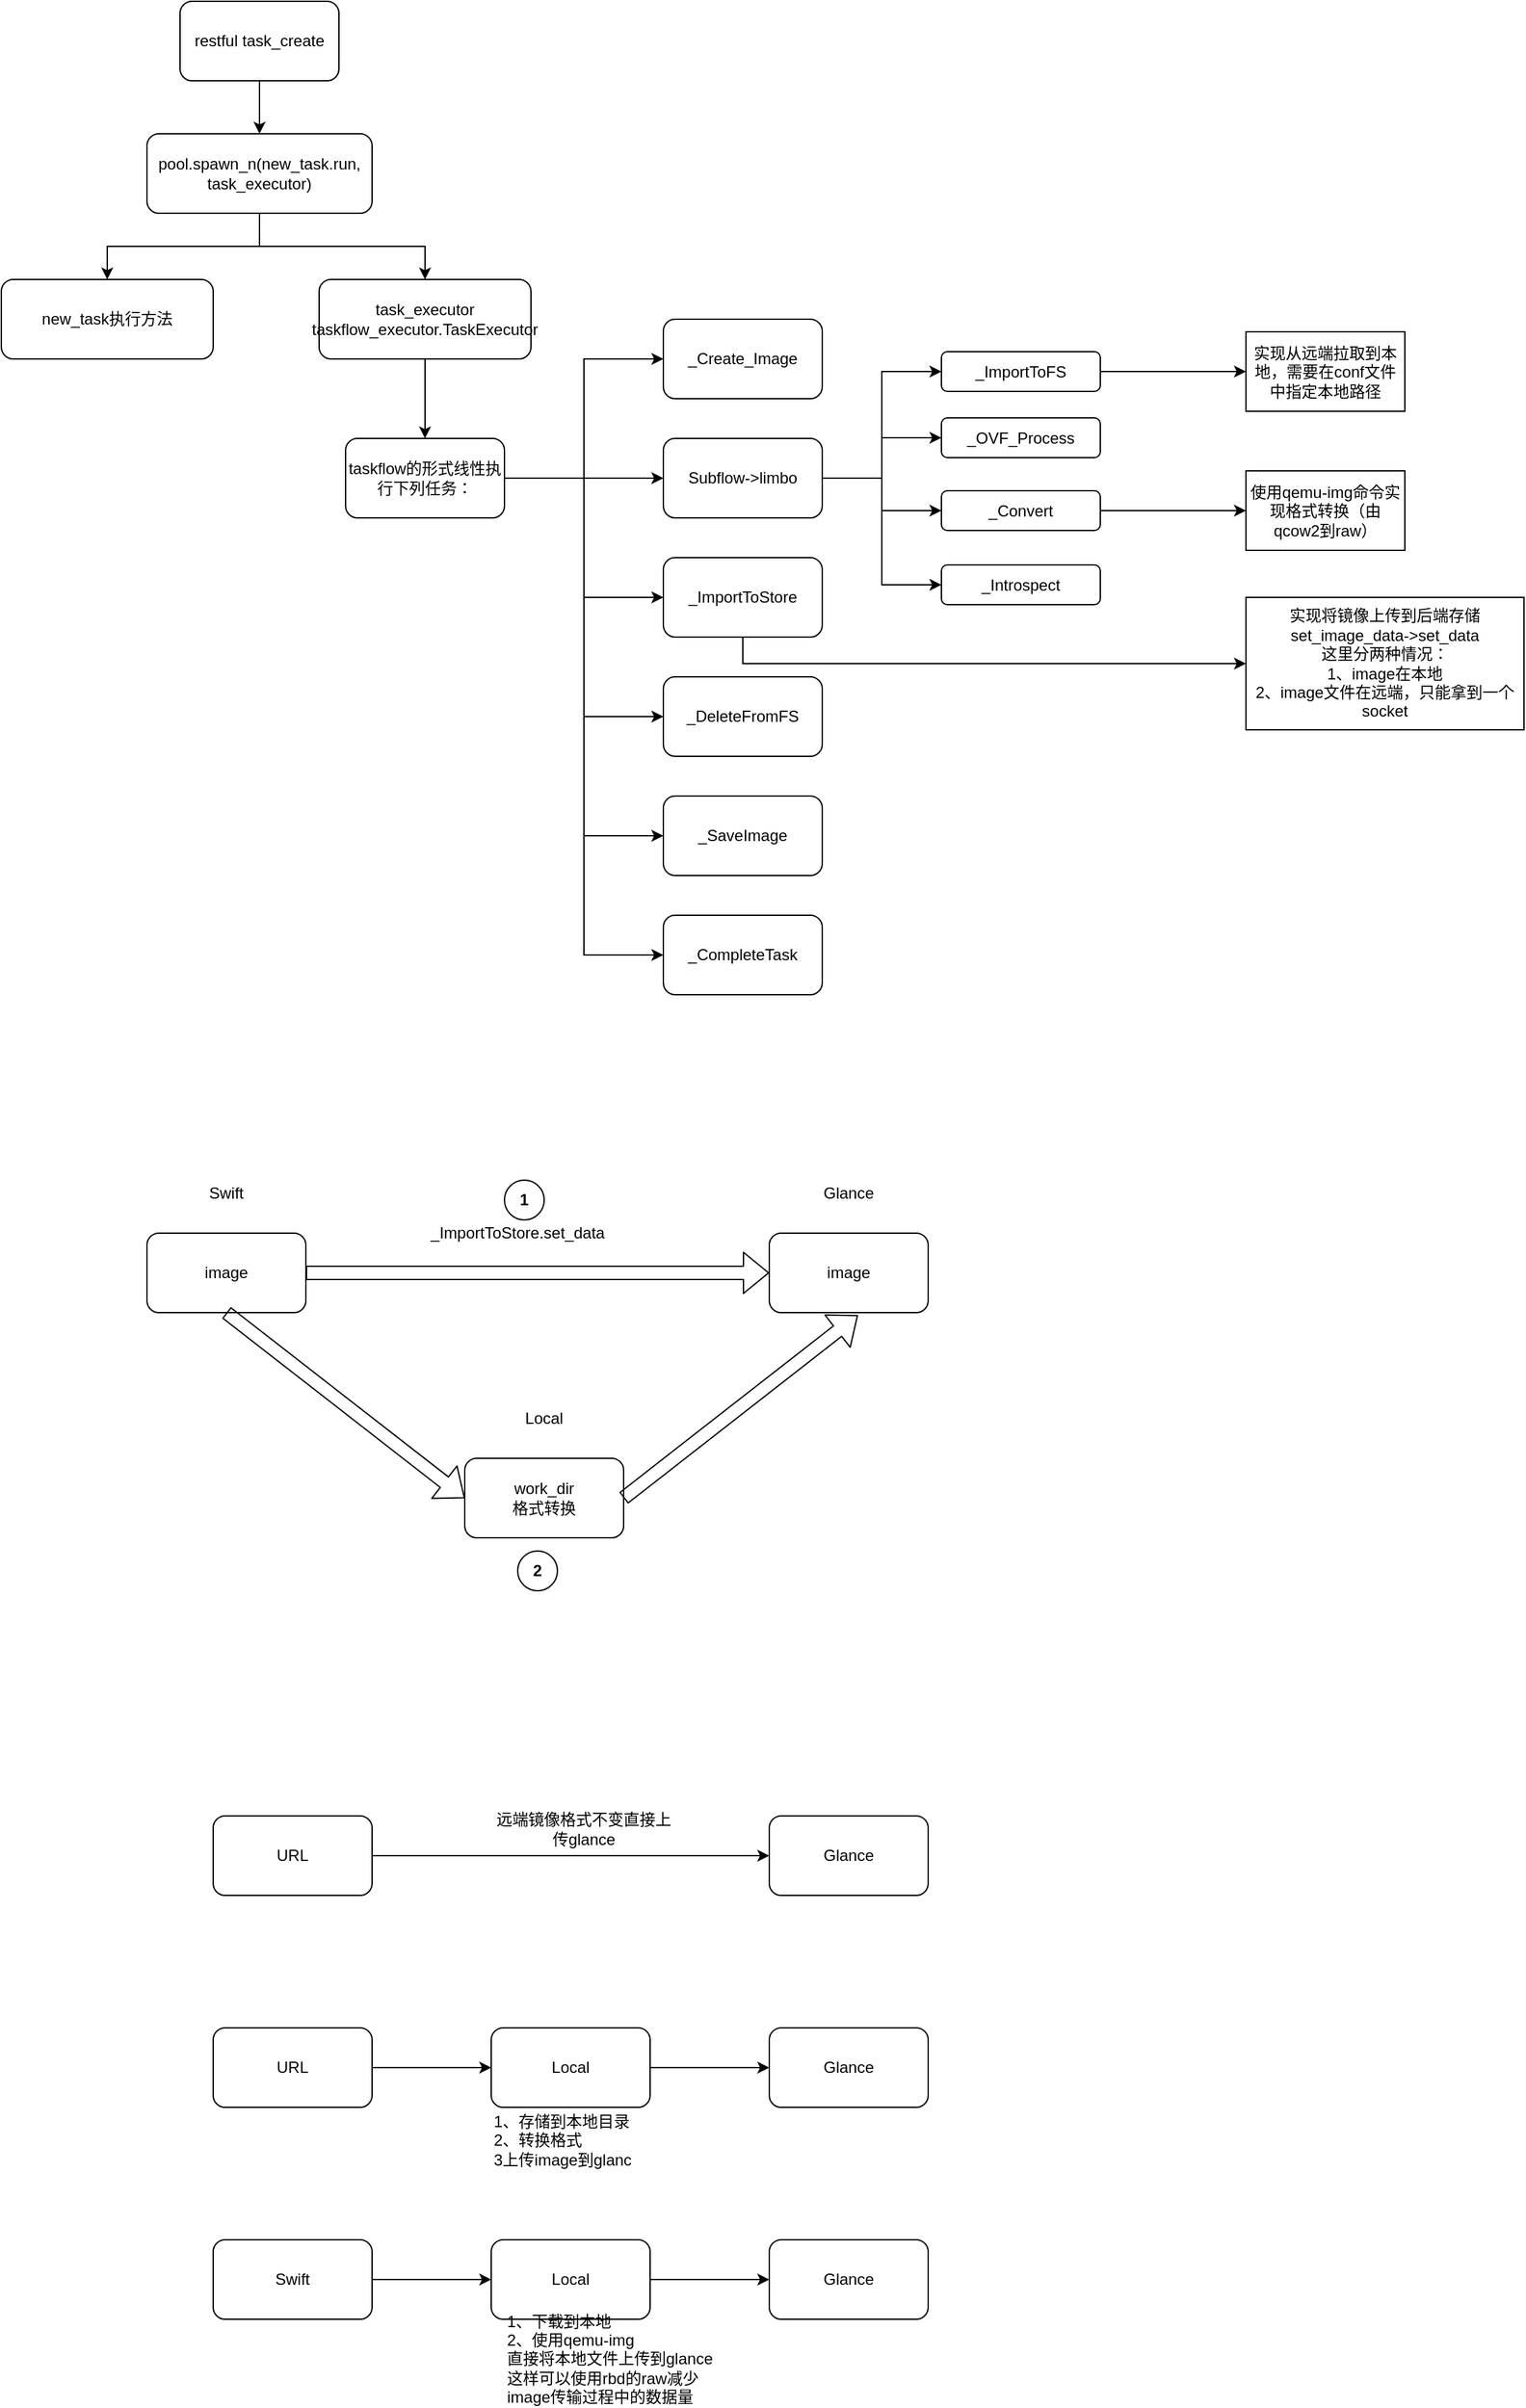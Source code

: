 <mxfile version="13.1.8" type="github"><diagram id="ROATx94r0ZDuZ6a80uTB" name="第 1 页"><mxGraphModel dx="946" dy="591" grid="1" gridSize="10" guides="1" tooltips="1" connect="1" arrows="1" fold="1" page="1" pageScale="1" pageWidth="3300" pageHeight="2339" math="0" shadow="0"><root><mxCell id="0"/><mxCell id="1" parent="0"/><mxCell id="6K42Kp4OFQmN4Fg_5j8x-5" style="edgeStyle=orthogonalEdgeStyle;rounded=0;orthogonalLoop=1;jettySize=auto;html=1;" edge="1" parent="1" source="6K42Kp4OFQmN4Fg_5j8x-1" target="6K42Kp4OFQmN4Fg_5j8x-3"><mxGeometry relative="1" as="geometry"/></mxCell><mxCell id="6K42Kp4OFQmN4Fg_5j8x-6" style="edgeStyle=orthogonalEdgeStyle;rounded=0;orthogonalLoop=1;jettySize=auto;html=1;entryX=0.5;entryY=0;entryDx=0;entryDy=0;" edge="1" parent="1" source="6K42Kp4OFQmN4Fg_5j8x-1" target="6K42Kp4OFQmN4Fg_5j8x-2"><mxGeometry relative="1" as="geometry"/></mxCell><mxCell id="6K42Kp4OFQmN4Fg_5j8x-1" value="pool.spawn_n(new_task.run, task_executor)" style="rounded=1;whiteSpace=wrap;html=1;" vertex="1" parent="1"><mxGeometry x="140" y="120" width="170" height="60" as="geometry"/></mxCell><mxCell id="6K42Kp4OFQmN4Fg_5j8x-30" style="edgeStyle=orthogonalEdgeStyle;rounded=0;orthogonalLoop=1;jettySize=auto;html=1;entryX=0.5;entryY=0;entryDx=0;entryDy=0;" edge="1" parent="1" source="6K42Kp4OFQmN4Fg_5j8x-2" target="6K42Kp4OFQmN4Fg_5j8x-7"><mxGeometry relative="1" as="geometry"/></mxCell><mxCell id="6K42Kp4OFQmN4Fg_5j8x-2" value="task_executor&lt;br&gt;taskflow_executor.TaskExecutor" style="rounded=1;whiteSpace=wrap;html=1;" vertex="1" parent="1"><mxGeometry x="270" y="230" width="160" height="60" as="geometry"/></mxCell><mxCell id="6K42Kp4OFQmN4Fg_5j8x-3" value="new_task执行方法" style="rounded=1;whiteSpace=wrap;html=1;" vertex="1" parent="1"><mxGeometry x="30" y="230" width="160" height="60" as="geometry"/></mxCell><mxCell id="6K42Kp4OFQmN4Fg_5j8x-16" style="edgeStyle=orthogonalEdgeStyle;rounded=0;orthogonalLoop=1;jettySize=auto;html=1;entryX=0;entryY=0.5;entryDx=0;entryDy=0;" edge="1" parent="1" source="6K42Kp4OFQmN4Fg_5j8x-7" target="6K42Kp4OFQmN4Fg_5j8x-8"><mxGeometry relative="1" as="geometry"/></mxCell><mxCell id="6K42Kp4OFQmN4Fg_5j8x-17" style="edgeStyle=orthogonalEdgeStyle;rounded=0;orthogonalLoop=1;jettySize=auto;html=1;entryX=0;entryY=0.5;entryDx=0;entryDy=0;" edge="1" parent="1" source="6K42Kp4OFQmN4Fg_5j8x-7" target="6K42Kp4OFQmN4Fg_5j8x-9"><mxGeometry relative="1" as="geometry"/></mxCell><mxCell id="6K42Kp4OFQmN4Fg_5j8x-20" style="edgeStyle=orthogonalEdgeStyle;rounded=0;orthogonalLoop=1;jettySize=auto;html=1;entryX=0;entryY=0.5;entryDx=0;entryDy=0;" edge="1" parent="1" source="6K42Kp4OFQmN4Fg_5j8x-7" target="6K42Kp4OFQmN4Fg_5j8x-19"><mxGeometry relative="1" as="geometry"/></mxCell><mxCell id="6K42Kp4OFQmN4Fg_5j8x-24" style="edgeStyle=orthogonalEdgeStyle;rounded=0;orthogonalLoop=1;jettySize=auto;html=1;entryX=0;entryY=0.5;entryDx=0;entryDy=0;" edge="1" parent="1" source="6K42Kp4OFQmN4Fg_5j8x-7" target="6K42Kp4OFQmN4Fg_5j8x-21"><mxGeometry relative="1" as="geometry"/></mxCell><mxCell id="6K42Kp4OFQmN4Fg_5j8x-25" style="edgeStyle=orthogonalEdgeStyle;rounded=0;orthogonalLoop=1;jettySize=auto;html=1;entryX=0;entryY=0.5;entryDx=0;entryDy=0;" edge="1" parent="1" source="6K42Kp4OFQmN4Fg_5j8x-7" target="6K42Kp4OFQmN4Fg_5j8x-22"><mxGeometry relative="1" as="geometry"/></mxCell><mxCell id="6K42Kp4OFQmN4Fg_5j8x-26" style="edgeStyle=orthogonalEdgeStyle;rounded=0;orthogonalLoop=1;jettySize=auto;html=1;entryX=0;entryY=0.5;entryDx=0;entryDy=0;" edge="1" parent="1" source="6K42Kp4OFQmN4Fg_5j8x-7" target="6K42Kp4OFQmN4Fg_5j8x-23"><mxGeometry relative="1" as="geometry"/></mxCell><mxCell id="6K42Kp4OFQmN4Fg_5j8x-7" value="taskflow的形式线性执行下列任务：" style="rounded=1;whiteSpace=wrap;html=1;" vertex="1" parent="1"><mxGeometry x="290" y="350" width="120" height="60" as="geometry"/></mxCell><mxCell id="6K42Kp4OFQmN4Fg_5j8x-8" value="_Create_Image" style="rounded=1;whiteSpace=wrap;html=1;" vertex="1" parent="1"><mxGeometry x="530" y="260" width="120" height="60" as="geometry"/></mxCell><mxCell id="6K42Kp4OFQmN4Fg_5j8x-13" style="edgeStyle=orthogonalEdgeStyle;rounded=0;orthogonalLoop=1;jettySize=auto;html=1;entryX=0;entryY=0.5;entryDx=0;entryDy=0;" edge="1" parent="1" source="6K42Kp4OFQmN4Fg_5j8x-9" target="6K42Kp4OFQmN4Fg_5j8x-10"><mxGeometry relative="1" as="geometry"/></mxCell><mxCell id="6K42Kp4OFQmN4Fg_5j8x-14" style="edgeStyle=orthogonalEdgeStyle;rounded=0;orthogonalLoop=1;jettySize=auto;html=1;entryX=0;entryY=0.5;entryDx=0;entryDy=0;" edge="1" parent="1" source="6K42Kp4OFQmN4Fg_5j8x-9" target="6K42Kp4OFQmN4Fg_5j8x-11"><mxGeometry relative="1" as="geometry"/></mxCell><mxCell id="6K42Kp4OFQmN4Fg_5j8x-15" style="edgeStyle=orthogonalEdgeStyle;rounded=0;orthogonalLoop=1;jettySize=auto;html=1;entryX=0;entryY=0.5;entryDx=0;entryDy=0;" edge="1" parent="1" source="6K42Kp4OFQmN4Fg_5j8x-9" target="6K42Kp4OFQmN4Fg_5j8x-12"><mxGeometry relative="1" as="geometry"/></mxCell><mxCell id="6K42Kp4OFQmN4Fg_5j8x-29" style="edgeStyle=orthogonalEdgeStyle;rounded=0;orthogonalLoop=1;jettySize=auto;html=1;entryX=0;entryY=0.5;entryDx=0;entryDy=0;" edge="1" parent="1" source="6K42Kp4OFQmN4Fg_5j8x-9" target="6K42Kp4OFQmN4Fg_5j8x-28"><mxGeometry relative="1" as="geometry"/></mxCell><mxCell id="6K42Kp4OFQmN4Fg_5j8x-9" value="Subflow-&amp;gt;limbo" style="rounded=1;whiteSpace=wrap;html=1;" vertex="1" parent="1"><mxGeometry x="530" y="350" width="120" height="60" as="geometry"/></mxCell><mxCell id="6K42Kp4OFQmN4Fg_5j8x-10" value="_OVF_Process" style="rounded=1;whiteSpace=wrap;html=1;" vertex="1" parent="1"><mxGeometry x="740" y="334.5" width="120" height="30" as="geometry"/></mxCell><mxCell id="6K42Kp4OFQmN4Fg_5j8x-32" style="edgeStyle=orthogonalEdgeStyle;rounded=0;orthogonalLoop=1;jettySize=auto;html=1;entryX=0;entryY=0.5;entryDx=0;entryDy=0;" edge="1" parent="1" source="6K42Kp4OFQmN4Fg_5j8x-11" target="6K42Kp4OFQmN4Fg_5j8x-31"><mxGeometry relative="1" as="geometry"/></mxCell><mxCell id="6K42Kp4OFQmN4Fg_5j8x-11" value="_Convert" style="rounded=1;whiteSpace=wrap;html=1;" vertex="1" parent="1"><mxGeometry x="740" y="389.5" width="120" height="30" as="geometry"/></mxCell><mxCell id="6K42Kp4OFQmN4Fg_5j8x-12" value="_Introspect" style="rounded=1;whiteSpace=wrap;html=1;" vertex="1" parent="1"><mxGeometry x="740" y="445.5" width="120" height="30" as="geometry"/></mxCell><mxCell id="6K42Kp4OFQmN4Fg_5j8x-36" style="edgeStyle=orthogonalEdgeStyle;rounded=0;orthogonalLoop=1;jettySize=auto;html=1;entryX=0;entryY=0.5;entryDx=0;entryDy=0;" edge="1" parent="1" source="6K42Kp4OFQmN4Fg_5j8x-19" target="6K42Kp4OFQmN4Fg_5j8x-35"><mxGeometry relative="1" as="geometry"><Array as="points"><mxPoint x="590" y="520"/><mxPoint x="970" y="520"/></Array></mxGeometry></mxCell><mxCell id="6K42Kp4OFQmN4Fg_5j8x-19" value="_ImportToStore" style="rounded=1;whiteSpace=wrap;html=1;" vertex="1" parent="1"><mxGeometry x="530" y="440" width="120" height="60" as="geometry"/></mxCell><mxCell id="6K42Kp4OFQmN4Fg_5j8x-21" value="_DeleteFromFS" style="rounded=1;whiteSpace=wrap;html=1;" vertex="1" parent="1"><mxGeometry x="530" y="530" width="120" height="60" as="geometry"/></mxCell><mxCell id="6K42Kp4OFQmN4Fg_5j8x-22" value="_SaveImage" style="rounded=1;whiteSpace=wrap;html=1;" vertex="1" parent="1"><mxGeometry x="530" y="620" width="120" height="60" as="geometry"/></mxCell><mxCell id="6K42Kp4OFQmN4Fg_5j8x-23" value="_CompleteTask" style="rounded=1;whiteSpace=wrap;html=1;" vertex="1" parent="1"><mxGeometry x="530" y="710" width="120" height="60" as="geometry"/></mxCell><mxCell id="6K42Kp4OFQmN4Fg_5j8x-34" style="edgeStyle=orthogonalEdgeStyle;rounded=0;orthogonalLoop=1;jettySize=auto;html=1;entryX=0;entryY=0.5;entryDx=0;entryDy=0;" edge="1" parent="1" source="6K42Kp4OFQmN4Fg_5j8x-28" target="6K42Kp4OFQmN4Fg_5j8x-33"><mxGeometry relative="1" as="geometry"/></mxCell><mxCell id="6K42Kp4OFQmN4Fg_5j8x-28" value="_ImportToFS" style="rounded=1;whiteSpace=wrap;html=1;" vertex="1" parent="1"><mxGeometry x="740" y="284.5" width="120" height="30" as="geometry"/></mxCell><mxCell id="6K42Kp4OFQmN4Fg_5j8x-31" value="使用qemu-img命令实现格式转换（由qcow2到raw）" style="rounded=0;whiteSpace=wrap;html=1;" vertex="1" parent="1"><mxGeometry x="970" y="374.5" width="120" height="60" as="geometry"/></mxCell><mxCell id="6K42Kp4OFQmN4Fg_5j8x-33" value="实现从远端拉取到本地，需要在conf文件中指定本地路径" style="rounded=0;whiteSpace=wrap;html=1;" vertex="1" parent="1"><mxGeometry x="970" y="269.5" width="120" height="60" as="geometry"/></mxCell><mxCell id="6K42Kp4OFQmN4Fg_5j8x-35" value="实现将镜像上传到后端存储&lt;br&gt;set_image_data-&amp;gt;set_data&lt;br&gt;这里分两种情况：&lt;br&gt;1、image在本地&lt;br&gt;2、image文件在远端，只能拿到一个socket" style="rounded=0;whiteSpace=wrap;html=1;" vertex="1" parent="1"><mxGeometry x="970" y="470" width="210" height="100" as="geometry"/></mxCell><mxCell id="6K42Kp4OFQmN4Fg_5j8x-38" style="edgeStyle=orthogonalEdgeStyle;rounded=0;orthogonalLoop=1;jettySize=auto;html=1;entryX=0.5;entryY=0;entryDx=0;entryDy=0;" edge="1" parent="1" source="6K42Kp4OFQmN4Fg_5j8x-37" target="6K42Kp4OFQmN4Fg_5j8x-1"><mxGeometry relative="1" as="geometry"/></mxCell><mxCell id="6K42Kp4OFQmN4Fg_5j8x-37" value="restful task_create" style="rounded=1;whiteSpace=wrap;html=1;" vertex="1" parent="1"><mxGeometry x="165" y="20" width="120" height="60" as="geometry"/></mxCell><mxCell id="6K42Kp4OFQmN4Fg_5j8x-39" value="image" style="rounded=1;whiteSpace=wrap;html=1;" vertex="1" parent="1"><mxGeometry x="140" y="950" width="120" height="60" as="geometry"/></mxCell><mxCell id="6K42Kp4OFQmN4Fg_5j8x-40" value="Swift" style="text;html=1;strokeColor=none;fillColor=none;align=center;verticalAlign=middle;whiteSpace=wrap;rounded=0;" vertex="1" parent="1"><mxGeometry x="150" y="910" width="100" height="20" as="geometry"/></mxCell><mxCell id="6K42Kp4OFQmN4Fg_5j8x-41" value="work_dir&lt;br&gt;格式转换" style="rounded=1;whiteSpace=wrap;html=1;" vertex="1" parent="1"><mxGeometry x="380" y="1120" width="120" height="60" as="geometry"/></mxCell><mxCell id="6K42Kp4OFQmN4Fg_5j8x-42" value="Local" style="text;html=1;strokeColor=none;fillColor=none;align=center;verticalAlign=middle;whiteSpace=wrap;rounded=0;" vertex="1" parent="1"><mxGeometry x="420" y="1080" width="40" height="20" as="geometry"/></mxCell><mxCell id="6K42Kp4OFQmN4Fg_5j8x-43" value="image" style="rounded=1;whiteSpace=wrap;html=1;" vertex="1" parent="1"><mxGeometry x="610" y="950" width="120" height="60" as="geometry"/></mxCell><mxCell id="6K42Kp4OFQmN4Fg_5j8x-44" value="Glance" style="text;html=1;strokeColor=none;fillColor=none;align=center;verticalAlign=middle;whiteSpace=wrap;rounded=0;" vertex="1" parent="1"><mxGeometry x="620" y="910" width="100" height="20" as="geometry"/></mxCell><mxCell id="6K42Kp4OFQmN4Fg_5j8x-45" value="" style="shape=flexArrow;endArrow=classic;html=1;entryX=0;entryY=0.5;entryDx=0;entryDy=0;" edge="1" parent="1" target="6K42Kp4OFQmN4Fg_5j8x-43"><mxGeometry width="50" height="50" relative="1" as="geometry"><mxPoint x="260" y="980" as="sourcePoint"/><mxPoint x="310" y="930" as="targetPoint"/></mxGeometry></mxCell><mxCell id="6K42Kp4OFQmN4Fg_5j8x-46" value="" style="shape=flexArrow;endArrow=classic;html=1;entryX=0;entryY=0.5;entryDx=0;entryDy=0;exitX=0.5;exitY=1;exitDx=0;exitDy=0;" edge="1" parent="1" source="6K42Kp4OFQmN4Fg_5j8x-39" target="6K42Kp4OFQmN4Fg_5j8x-41"><mxGeometry width="50" height="50" relative="1" as="geometry"><mxPoint x="270" y="1090" as="sourcePoint"/><mxPoint x="320" y="1040" as="targetPoint"/></mxGeometry></mxCell><mxCell id="6K42Kp4OFQmN4Fg_5j8x-47" value="" style="shape=flexArrow;endArrow=classic;html=1;entryX=0.558;entryY=1.033;entryDx=0;entryDy=0;entryPerimeter=0;exitX=1;exitY=0.5;exitDx=0;exitDy=0;" edge="1" parent="1" source="6K42Kp4OFQmN4Fg_5j8x-41" target="6K42Kp4OFQmN4Fg_5j8x-43"><mxGeometry width="50" height="50" relative="1" as="geometry"><mxPoint x="490" y="1140" as="sourcePoint"/><mxPoint x="540" y="1090" as="targetPoint"/></mxGeometry></mxCell><mxCell id="6K42Kp4OFQmN4Fg_5j8x-48" value="_ImportToStore.set_data" style="text;html=1;strokeColor=none;fillColor=none;align=center;verticalAlign=middle;whiteSpace=wrap;rounded=0;" vertex="1" parent="1"><mxGeometry x="400" y="940" width="40" height="20" as="geometry"/></mxCell><mxCell id="6K42Kp4OFQmN4Fg_5j8x-49" value="&lt;b&gt;1&lt;/b&gt;" style="ellipse;whiteSpace=wrap;html=1;aspect=fixed;" vertex="1" parent="1"><mxGeometry x="410" y="910" width="30" height="30" as="geometry"/></mxCell><mxCell id="6K42Kp4OFQmN4Fg_5j8x-50" value="&lt;b&gt;2&lt;/b&gt;" style="ellipse;whiteSpace=wrap;html=1;aspect=fixed;" vertex="1" parent="1"><mxGeometry x="420" y="1190" width="30" height="30" as="geometry"/></mxCell><mxCell id="6K42Kp4OFQmN4Fg_5j8x-51" style="edgeStyle=orthogonalEdgeStyle;rounded=0;orthogonalLoop=1;jettySize=auto;html=1;entryX=0;entryY=0.5;entryDx=0;entryDy=0;" edge="1" parent="1" source="6K42Kp4OFQmN4Fg_5j8x-52" target="6K42Kp4OFQmN4Fg_5j8x-53"><mxGeometry relative="1" as="geometry"/></mxCell><mxCell id="6K42Kp4OFQmN4Fg_5j8x-52" value="URL" style="rounded=1;whiteSpace=wrap;html=1;" vertex="1" parent="1"><mxGeometry x="190" y="1390" width="120" height="60" as="geometry"/></mxCell><mxCell id="6K42Kp4OFQmN4Fg_5j8x-53" value="Glance" style="rounded=1;whiteSpace=wrap;html=1;" vertex="1" parent="1"><mxGeometry x="610" y="1390" width="120" height="60" as="geometry"/></mxCell><mxCell id="6K42Kp4OFQmN4Fg_5j8x-54" value="远端镜像格式不变直接上传glance" style="text;html=1;strokeColor=none;fillColor=none;align=center;verticalAlign=middle;whiteSpace=wrap;rounded=0;" vertex="1" parent="1"><mxGeometry x="400" y="1390" width="140" height="20" as="geometry"/></mxCell><mxCell id="6K42Kp4OFQmN4Fg_5j8x-55" style="edgeStyle=orthogonalEdgeStyle;rounded=0;orthogonalLoop=1;jettySize=auto;html=1;entryX=0;entryY=0.5;entryDx=0;entryDy=0;" edge="1" parent="1" source="6K42Kp4OFQmN4Fg_5j8x-56" target="6K42Kp4OFQmN4Fg_5j8x-58"><mxGeometry relative="1" as="geometry"/></mxCell><mxCell id="6K42Kp4OFQmN4Fg_5j8x-56" value="URL" style="rounded=1;whiteSpace=wrap;html=1;" vertex="1" parent="1"><mxGeometry x="190" y="1550" width="120" height="60" as="geometry"/></mxCell><mxCell id="6K42Kp4OFQmN4Fg_5j8x-57" style="edgeStyle=orthogonalEdgeStyle;rounded=0;orthogonalLoop=1;jettySize=auto;html=1;" edge="1" parent="1" source="6K42Kp4OFQmN4Fg_5j8x-58" target="6K42Kp4OFQmN4Fg_5j8x-59"><mxGeometry relative="1" as="geometry"/></mxCell><mxCell id="6K42Kp4OFQmN4Fg_5j8x-58" value="Local" style="rounded=1;whiteSpace=wrap;html=1;" vertex="1" parent="1"><mxGeometry x="400" y="1550" width="120" height="60" as="geometry"/></mxCell><mxCell id="6K42Kp4OFQmN4Fg_5j8x-59" value="Glance" style="rounded=1;whiteSpace=wrap;html=1;" vertex="1" parent="1"><mxGeometry x="610" y="1550" width="120" height="60" as="geometry"/></mxCell><mxCell id="6K42Kp4OFQmN4Fg_5j8x-60" value="1、存储到本地目录&lt;br&gt;2、转换格式&lt;br&gt;3上传image到glanc" style="text;html=1;strokeColor=none;fillColor=none;align=left;verticalAlign=middle;whiteSpace=wrap;rounded=0;" vertex="1" parent="1"><mxGeometry x="400" y="1610" width="152.5" height="50" as="geometry"/></mxCell><mxCell id="6K42Kp4OFQmN4Fg_5j8x-61" style="edgeStyle=orthogonalEdgeStyle;rounded=0;orthogonalLoop=1;jettySize=auto;html=1;entryX=0;entryY=0.5;entryDx=0;entryDy=0;" edge="1" parent="1" source="6K42Kp4OFQmN4Fg_5j8x-62" target="6K42Kp4OFQmN4Fg_5j8x-64"><mxGeometry relative="1" as="geometry"/></mxCell><mxCell id="6K42Kp4OFQmN4Fg_5j8x-62" value="Swift" style="rounded=1;whiteSpace=wrap;html=1;" vertex="1" parent="1"><mxGeometry x="190" y="1710" width="120" height="60" as="geometry"/></mxCell><mxCell id="6K42Kp4OFQmN4Fg_5j8x-63" style="edgeStyle=orthogonalEdgeStyle;rounded=0;orthogonalLoop=1;jettySize=auto;html=1;entryX=0;entryY=0.5;entryDx=0;entryDy=0;" edge="1" parent="1" source="6K42Kp4OFQmN4Fg_5j8x-64" target="6K42Kp4OFQmN4Fg_5j8x-65"><mxGeometry relative="1" as="geometry"/></mxCell><mxCell id="6K42Kp4OFQmN4Fg_5j8x-64" value="Local" style="rounded=1;whiteSpace=wrap;html=1;" vertex="1" parent="1"><mxGeometry x="400" y="1710" width="120" height="60" as="geometry"/></mxCell><mxCell id="6K42Kp4OFQmN4Fg_5j8x-65" value="Glance" style="rounded=1;whiteSpace=wrap;html=1;" vertex="1" parent="1"><mxGeometry x="610" y="1710" width="120" height="60" as="geometry"/></mxCell><mxCell id="6K42Kp4OFQmN4Fg_5j8x-66" value="1、下载到本地&lt;br&gt;2、使用qemu-img&lt;br&gt;直接将本地文件上传到glance&lt;br&gt;这样可以使用rbd的raw减少image传输过程中的数据量" style="text;html=1;strokeColor=none;fillColor=none;align=left;verticalAlign=middle;whiteSpace=wrap;rounded=0;" vertex="1" parent="1"><mxGeometry x="410" y="1790" width="170" height="20" as="geometry"/></mxCell></root></mxGraphModel></diagram></mxfile>